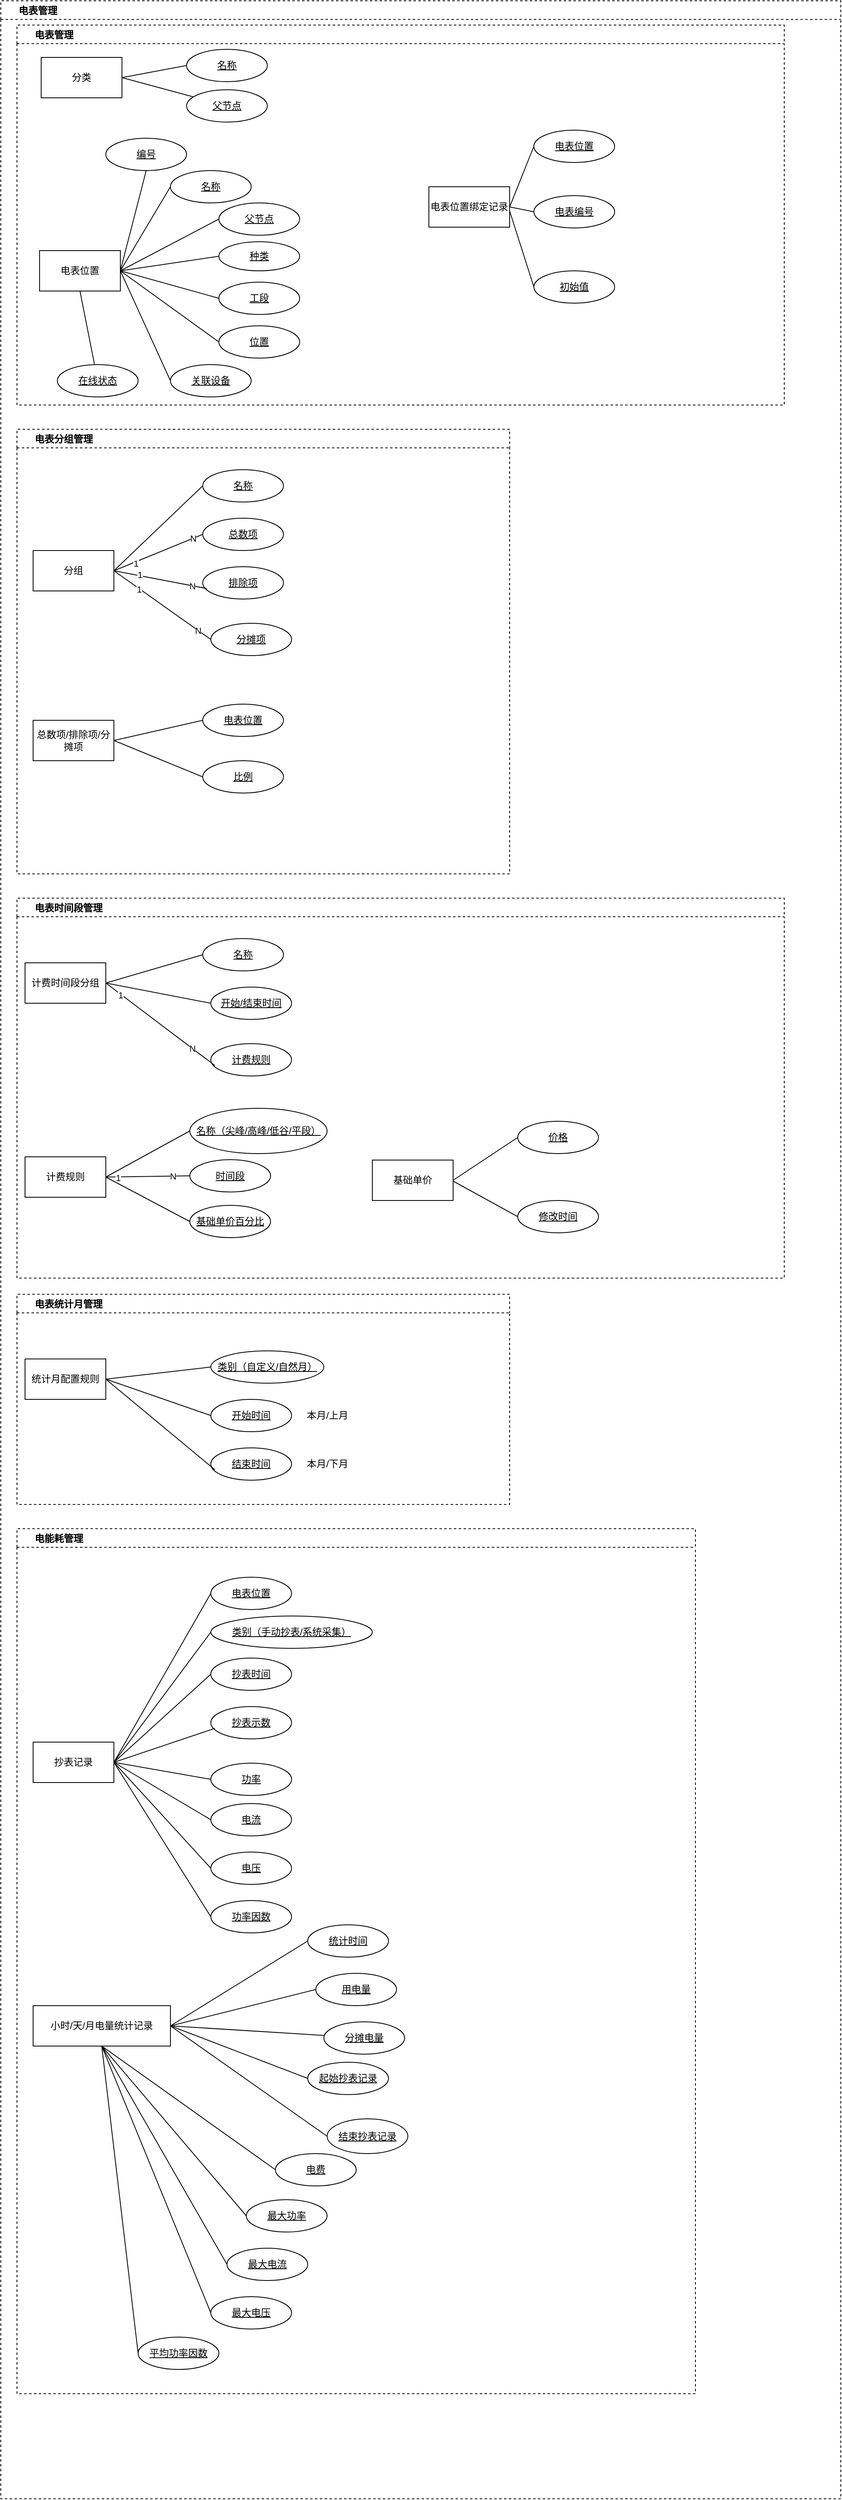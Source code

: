 <mxfile version="16.2.7" type="github">
  <diagram id="tddHN0Mqx7I8K-gPf1cZ" name="第 1 页">
    <mxGraphModel dx="1662" dy="839" grid="1" gridSize="10" guides="1" tooltips="1" connect="1" arrows="1" fold="1" page="1" pageScale="1" pageWidth="827" pageHeight="1169" math="0" shadow="0">
      <root>
        <mxCell id="YnTIpzKEciXYaroOoSWn-0" />
        <mxCell id="YnTIpzKEciXYaroOoSWn-1" parent="YnTIpzKEciXYaroOoSWn-0" />
        <mxCell id="kF20QqcLhvxLqhXVe1Pa-0" value="电表管理" style="swimlane;dashed=1;fillColor=default;align=left;spacingLeft=20;rounded=0;swimlaneLine=1;container=1;sketch=0;movable=1;" parent="YnTIpzKEciXYaroOoSWn-1" vertex="1">
          <mxGeometry x="10" y="300" width="1040" height="3090" as="geometry">
            <mxRectangle y="240" width="150" height="23" as="alternateBounds" />
          </mxGeometry>
        </mxCell>
        <mxCell id="kF20QqcLhvxLqhXVe1Pa-3" value="电表管理" style="swimlane;rounded=0;dashed=1;sketch=0;fillColor=none;spacingLeft=20;align=left;" parent="kF20QqcLhvxLqhXVe1Pa-0" vertex="1">
          <mxGeometry x="20" y="30" width="950" height="470" as="geometry" />
        </mxCell>
        <mxCell id="kF20QqcLhvxLqhXVe1Pa-15" style="rounded=0;orthogonalLoop=1;jettySize=auto;html=1;exitX=1;exitY=0.5;exitDx=0;exitDy=0;entryX=0.5;entryY=1;entryDx=0;entryDy=0;strokeColor=default;endArrow=none;endFill=0;" parent="kF20QqcLhvxLqhXVe1Pa-3" source="kF20QqcLhvxLqhXVe1Pa-7" target="kF20QqcLhvxLqhXVe1Pa-10" edge="1">
          <mxGeometry relative="1" as="geometry" />
        </mxCell>
        <mxCell id="kF20QqcLhvxLqhXVe1Pa-7" value="电表位置" style="whiteSpace=wrap;html=1;align=center;rounded=0;sketch=0;fillColor=none;" parent="kF20QqcLhvxLqhXVe1Pa-3" vertex="1">
          <mxGeometry x="28" y="279" width="100" height="50" as="geometry" />
        </mxCell>
        <mxCell id="kF20QqcLhvxLqhXVe1Pa-9" value="分类" style="whiteSpace=wrap;html=1;align=center;rounded=0;sketch=0;fillColor=none;" parent="kF20QqcLhvxLqhXVe1Pa-3" vertex="1">
          <mxGeometry x="30" y="40" width="100" height="50" as="geometry" />
        </mxCell>
        <mxCell id="kF20QqcLhvxLqhXVe1Pa-10" value="编号" style="ellipse;whiteSpace=wrap;html=1;align=center;fontStyle=4;rounded=0;sketch=0;fillColor=none;" parent="kF20QqcLhvxLqhXVe1Pa-3" vertex="1">
          <mxGeometry x="110" y="140" width="100" height="40" as="geometry" />
        </mxCell>
        <mxCell id="kF20QqcLhvxLqhXVe1Pa-11" value="种类" style="ellipse;whiteSpace=wrap;html=1;align=center;fontStyle=4;rounded=0;sketch=0;fillColor=none;" parent="kF20QqcLhvxLqhXVe1Pa-3" vertex="1">
          <mxGeometry x="250" y="268" width="100" height="36" as="geometry" />
        </mxCell>
        <mxCell id="kF20QqcLhvxLqhXVe1Pa-13" value="位置" style="ellipse;whiteSpace=wrap;html=1;align=center;fontStyle=4;rounded=0;sketch=0;fillColor=none;" parent="kF20QqcLhvxLqhXVe1Pa-3" vertex="1">
          <mxGeometry x="250" y="372" width="100" height="40" as="geometry" />
        </mxCell>
        <mxCell id="kF20QqcLhvxLqhXVe1Pa-17" style="rounded=0;orthogonalLoop=1;jettySize=auto;html=1;exitX=1;exitY=0.5;exitDx=0;exitDy=0;strokeColor=default;endArrow=none;endFill=0;entryX=0;entryY=0.5;entryDx=0;entryDy=0;" parent="kF20QqcLhvxLqhXVe1Pa-3" source="kF20QqcLhvxLqhXVe1Pa-7" target="kF20QqcLhvxLqhXVe1Pa-11" edge="1">
          <mxGeometry relative="1" as="geometry">
            <mxPoint x="140" y="294" as="sourcePoint" />
            <mxPoint x="190" y="262" as="targetPoint" />
          </mxGeometry>
        </mxCell>
        <mxCell id="kF20QqcLhvxLqhXVe1Pa-19" style="rounded=0;orthogonalLoop=1;jettySize=auto;html=1;exitX=1;exitY=0.5;exitDx=0;exitDy=0;strokeColor=default;endArrow=none;endFill=0;entryX=0;entryY=0.5;entryDx=0;entryDy=0;" parent="kF20QqcLhvxLqhXVe1Pa-3" source="kF20QqcLhvxLqhXVe1Pa-7" target="kF20QqcLhvxLqhXVe1Pa-13" edge="1">
          <mxGeometry relative="1" as="geometry">
            <mxPoint x="140" y="303" as="sourcePoint" />
            <mxPoint x="196" y="342" as="targetPoint" />
          </mxGeometry>
        </mxCell>
        <mxCell id="kF20QqcLhvxLqhXVe1Pa-21" value="名称" style="ellipse;whiteSpace=wrap;html=1;align=center;fontStyle=4;rounded=0;sketch=0;fillColor=none;" parent="kF20QqcLhvxLqhXVe1Pa-3" vertex="1">
          <mxGeometry x="190" y="180" width="100" height="40" as="geometry" />
        </mxCell>
        <mxCell id="kF20QqcLhvxLqhXVe1Pa-22" style="rounded=0;orthogonalLoop=1;jettySize=auto;html=1;exitX=1;exitY=0.5;exitDx=0;exitDy=0;entryX=0;entryY=0.5;entryDx=0;entryDy=0;strokeColor=default;endArrow=none;endFill=0;" parent="kF20QqcLhvxLqhXVe1Pa-3" source="kF20QqcLhvxLqhXVe1Pa-7" target="kF20QqcLhvxLqhXVe1Pa-21" edge="1">
          <mxGeometry relative="1" as="geometry">
            <mxPoint x="140" y="303" as="sourcePoint" />
            <mxPoint x="202" y="152" as="targetPoint" />
          </mxGeometry>
        </mxCell>
        <mxCell id="kF20QqcLhvxLqhXVe1Pa-34" value="名称" style="ellipse;whiteSpace=wrap;html=1;align=center;fontStyle=4;rounded=0;sketch=0;fillColor=none;" parent="kF20QqcLhvxLqhXVe1Pa-3" vertex="1">
          <mxGeometry x="210" y="30" width="100" height="40" as="geometry" />
        </mxCell>
        <mxCell id="kF20QqcLhvxLqhXVe1Pa-36" style="rounded=0;orthogonalLoop=1;jettySize=auto;html=1;exitX=1;exitY=0.5;exitDx=0;exitDy=0;entryX=0;entryY=0.5;entryDx=0;entryDy=0;strokeColor=default;endArrow=none;endFill=0;" parent="kF20QqcLhvxLqhXVe1Pa-3" source="kF20QqcLhvxLqhXVe1Pa-9" target="kF20QqcLhvxLqhXVe1Pa-34" edge="1">
          <mxGeometry relative="1" as="geometry">
            <mxPoint x="130" y="161" as="sourcePoint" />
            <mxPoint x="192" y="10" as="targetPoint" />
          </mxGeometry>
        </mxCell>
        <mxCell id="kF20QqcLhvxLqhXVe1Pa-14" value="关联设备" style="ellipse;whiteSpace=wrap;html=1;align=center;fontStyle=4;rounded=0;sketch=0;fillColor=none;" parent="kF20QqcLhvxLqhXVe1Pa-3" vertex="1">
          <mxGeometry x="190" y="420" width="100" height="40" as="geometry" />
        </mxCell>
        <mxCell id="kF20QqcLhvxLqhXVe1Pa-20" style="rounded=0;orthogonalLoop=1;jettySize=auto;html=1;exitX=1;exitY=0.5;exitDx=0;exitDy=0;strokeColor=default;endArrow=none;endFill=0;entryX=0;entryY=0.5;entryDx=0;entryDy=0;" parent="kF20QqcLhvxLqhXVe1Pa-3" source="kF20QqcLhvxLqhXVe1Pa-7" target="kF20QqcLhvxLqhXVe1Pa-14" edge="1">
          <mxGeometry relative="1" as="geometry">
            <mxPoint x="130" y="303" as="sourcePoint" />
            <mxPoint x="196" y="360" as="targetPoint" />
          </mxGeometry>
        </mxCell>
        <mxCell id="kF20QqcLhvxLqhXVe1Pa-12" value="工段" style="ellipse;whiteSpace=wrap;html=1;align=center;fontStyle=4;rounded=0;sketch=0;fillColor=none;" parent="kF20QqcLhvxLqhXVe1Pa-3" vertex="1">
          <mxGeometry x="250" y="318" width="100" height="40" as="geometry" />
        </mxCell>
        <mxCell id="kF20QqcLhvxLqhXVe1Pa-18" style="rounded=0;orthogonalLoop=1;jettySize=auto;html=1;exitX=1;exitY=0.5;exitDx=0;exitDy=0;strokeColor=default;endArrow=none;endFill=0;entryX=0;entryY=0.5;entryDx=0;entryDy=0;" parent="kF20QqcLhvxLqhXVe1Pa-3" source="kF20QqcLhvxLqhXVe1Pa-7" target="kF20QqcLhvxLqhXVe1Pa-12" edge="1">
          <mxGeometry relative="1" as="geometry">
            <mxPoint x="150" y="302" as="sourcePoint" />
            <mxPoint x="217" y="301" as="targetPoint" />
          </mxGeometry>
        </mxCell>
        <mxCell id="kF20QqcLhvxLqhXVe1Pa-37" value="父节点" style="ellipse;whiteSpace=wrap;html=1;align=center;fontStyle=4;rounded=0;sketch=0;fillColor=none;" parent="kF20QqcLhvxLqhXVe1Pa-3" vertex="1">
          <mxGeometry x="250" y="220" width="100" height="40" as="geometry" />
        </mxCell>
        <mxCell id="kF20QqcLhvxLqhXVe1Pa-39" value="父节点" style="ellipse;whiteSpace=wrap;html=1;align=center;fontStyle=4;rounded=0;sketch=0;fillColor=none;" parent="kF20QqcLhvxLqhXVe1Pa-3" vertex="1">
          <mxGeometry x="210" y="80" width="100" height="40" as="geometry" />
        </mxCell>
        <mxCell id="kF20QqcLhvxLqhXVe1Pa-40" style="rounded=0;orthogonalLoop=1;jettySize=auto;html=1;exitX=1;exitY=0.5;exitDx=0;exitDy=0;strokeColor=default;endArrow=none;endFill=0;" parent="kF20QqcLhvxLqhXVe1Pa-3" source="kF20QqcLhvxLqhXVe1Pa-9" target="kF20QqcLhvxLqhXVe1Pa-39" edge="1">
          <mxGeometry relative="1" as="geometry">
            <mxPoint x="140" y="75" as="sourcePoint" />
            <mxPoint x="220" y="60" as="targetPoint" />
          </mxGeometry>
        </mxCell>
        <mxCell id="kF20QqcLhvxLqhXVe1Pa-67" style="rounded=0;orthogonalLoop=1;jettySize=auto;html=1;entryX=0;entryY=0.5;entryDx=0;entryDy=0;strokeColor=default;endArrow=none;endFill=0;exitX=1;exitY=0.5;exitDx=0;exitDy=0;" parent="kF20QqcLhvxLqhXVe1Pa-3" source="kF20QqcLhvxLqhXVe1Pa-7" target="kF20QqcLhvxLqhXVe1Pa-37" edge="1">
          <mxGeometry relative="1" as="geometry">
            <mxPoint x="170" y="270" as="sourcePoint" />
            <mxPoint x="200" y="210" as="targetPoint" />
          </mxGeometry>
        </mxCell>
        <mxCell id="kF20QqcLhvxLqhXVe1Pa-140" value="在线状态" style="ellipse;whiteSpace=wrap;html=1;align=center;fontStyle=4;rounded=0;sketch=0;fillColor=none;" parent="kF20QqcLhvxLqhXVe1Pa-3" vertex="1">
          <mxGeometry x="50" y="420" width="100" height="40" as="geometry" />
        </mxCell>
        <mxCell id="kF20QqcLhvxLqhXVe1Pa-141" style="rounded=0;orthogonalLoop=1;jettySize=auto;html=1;exitX=0.5;exitY=1;exitDx=0;exitDy=0;strokeColor=default;endArrow=none;endFill=0;" parent="kF20QqcLhvxLqhXVe1Pa-3" source="kF20QqcLhvxLqhXVe1Pa-7" target="kF20QqcLhvxLqhXVe1Pa-140" edge="1">
          <mxGeometry relative="1" as="geometry">
            <mxPoint x="138" y="314" as="sourcePoint" />
            <mxPoint x="200" y="450" as="targetPoint" />
          </mxGeometry>
        </mxCell>
        <mxCell id="3YCKmLj3-sgEK2TtLKu--0" value="电表位置绑定记录" style="whiteSpace=wrap;html=1;align=center;rounded=0;sketch=0;fillColor=none;" parent="kF20QqcLhvxLqhXVe1Pa-3" vertex="1">
          <mxGeometry x="510" y="200" width="100" height="50" as="geometry" />
        </mxCell>
        <mxCell id="3YCKmLj3-sgEK2TtLKu--2" value="电表位置" style="ellipse;whiteSpace=wrap;html=1;align=center;fontStyle=4;rounded=0;sketch=0;fillColor=none;" parent="kF20QqcLhvxLqhXVe1Pa-3" vertex="1">
          <mxGeometry x="640" y="130" width="100" height="40" as="geometry" />
        </mxCell>
        <mxCell id="3YCKmLj3-sgEK2TtLKu--3" value="电表编号" style="ellipse;whiteSpace=wrap;html=1;align=center;fontStyle=4;rounded=0;sketch=0;fillColor=none;" parent="kF20QqcLhvxLqhXVe1Pa-3" vertex="1">
          <mxGeometry x="640" y="211" width="100" height="40" as="geometry" />
        </mxCell>
        <mxCell id="3YCKmLj3-sgEK2TtLKu--4" value="初始值" style="ellipse;whiteSpace=wrap;html=1;align=center;fontStyle=4;rounded=0;sketch=0;fillColor=none;" parent="kF20QqcLhvxLqhXVe1Pa-3" vertex="1">
          <mxGeometry x="640" y="304" width="100" height="40" as="geometry" />
        </mxCell>
        <mxCell id="XGiB7leQ7biI0oe9cRIN-0" style="rounded=0;orthogonalLoop=1;jettySize=auto;html=1;exitX=1;exitY=0.5;exitDx=0;exitDy=0;entryX=0;entryY=0.5;entryDx=0;entryDy=0;strokeColor=default;endArrow=none;endFill=0;" parent="kF20QqcLhvxLqhXVe1Pa-3" source="3YCKmLj3-sgEK2TtLKu--0" target="3YCKmLj3-sgEK2TtLKu--2" edge="1">
          <mxGeometry relative="1" as="geometry">
            <mxPoint x="600" y="215" as="sourcePoint" />
            <mxPoint x="680" y="200" as="targetPoint" />
          </mxGeometry>
        </mxCell>
        <mxCell id="XGiB7leQ7biI0oe9cRIN-2" style="rounded=0;orthogonalLoop=1;jettySize=auto;html=1;exitX=0;exitY=0.5;exitDx=0;exitDy=0;strokeColor=default;endArrow=none;endFill=0;" parent="kF20QqcLhvxLqhXVe1Pa-3" source="3YCKmLj3-sgEK2TtLKu--4" edge="1">
          <mxGeometry relative="1" as="geometry">
            <mxPoint x="580" y="393" as="sourcePoint" />
            <mxPoint x="610" y="230" as="targetPoint" />
          </mxGeometry>
        </mxCell>
        <mxCell id="XGiB7leQ7biI0oe9cRIN-1" style="rounded=0;orthogonalLoop=1;jettySize=auto;html=1;exitX=1;exitY=0.5;exitDx=0;exitDy=0;entryX=0;entryY=0.5;entryDx=0;entryDy=0;strokeColor=default;endArrow=none;endFill=0;" parent="kF20QqcLhvxLqhXVe1Pa-3" source="3YCKmLj3-sgEK2TtLKu--0" target="3YCKmLj3-sgEK2TtLKu--3" edge="1">
          <mxGeometry relative="1" as="geometry">
            <mxPoint x="620" y="235" as="sourcePoint" />
            <mxPoint x="650" y="160" as="targetPoint" />
          </mxGeometry>
        </mxCell>
        <mxCell id="kF20QqcLhvxLqhXVe1Pa-41" value="电表分组管理" style="swimlane;rounded=0;dashed=1;sketch=0;fillColor=none;spacingLeft=20;align=left;" parent="kF20QqcLhvxLqhXVe1Pa-0" vertex="1">
          <mxGeometry x="20" y="530" width="610" height="550" as="geometry" />
        </mxCell>
        <mxCell id="kF20QqcLhvxLqhXVe1Pa-44" value="分组" style="whiteSpace=wrap;html=1;align=center;rounded=0;sketch=0;fillColor=none;" parent="kF20QqcLhvxLqhXVe1Pa-41" vertex="1">
          <mxGeometry x="20" y="150" width="100" height="50" as="geometry" />
        </mxCell>
        <mxCell id="kF20QqcLhvxLqhXVe1Pa-52" value="名称" style="ellipse;whiteSpace=wrap;html=1;align=center;fontStyle=4;rounded=0;sketch=0;fillColor=none;" parent="kF20QqcLhvxLqhXVe1Pa-41" vertex="1">
          <mxGeometry x="230" y="50" width="100" height="40" as="geometry" />
        </mxCell>
        <mxCell id="kF20QqcLhvxLqhXVe1Pa-53" style="rounded=0;orthogonalLoop=1;jettySize=auto;html=1;exitX=1;exitY=0.5;exitDx=0;exitDy=0;entryX=0;entryY=0.5;entryDx=0;entryDy=0;strokeColor=default;endArrow=none;endFill=0;" parent="kF20QqcLhvxLqhXVe1Pa-41" source="kF20QqcLhvxLqhXVe1Pa-44" target="kF20QqcLhvxLqhXVe1Pa-52" edge="1">
          <mxGeometry relative="1" as="geometry">
            <mxPoint x="130" y="161" as="sourcePoint" />
            <mxPoint x="192" y="10" as="targetPoint" />
          </mxGeometry>
        </mxCell>
        <mxCell id="kF20QqcLhvxLqhXVe1Pa-60" value="总数项" style="ellipse;whiteSpace=wrap;html=1;align=center;fontStyle=4;rounded=0;sketch=0;fillColor=none;" parent="kF20QqcLhvxLqhXVe1Pa-41" vertex="1">
          <mxGeometry x="230" y="110" width="100" height="40" as="geometry" />
        </mxCell>
        <mxCell id="kF20QqcLhvxLqhXVe1Pa-61" style="rounded=0;orthogonalLoop=1;jettySize=auto;html=1;exitX=1;exitY=0.5;exitDx=0;exitDy=0;strokeColor=default;endArrow=none;endFill=0;entryX=0;entryY=0.5;entryDx=0;entryDy=0;" parent="kF20QqcLhvxLqhXVe1Pa-41" source="kF20QqcLhvxLqhXVe1Pa-44" target="kF20QqcLhvxLqhXVe1Pa-60" edge="1">
          <mxGeometry relative="1" as="geometry">
            <mxPoint x="140" y="75" as="sourcePoint" />
            <mxPoint x="220" y="60" as="targetPoint" />
          </mxGeometry>
        </mxCell>
        <mxCell id="kF20QqcLhvxLqhXVe1Pa-94" value="N" style="edgeLabel;html=1;align=center;verticalAlign=middle;resizable=0;points=[];" parent="kF20QqcLhvxLqhXVe1Pa-61" vertex="1" connectable="0">
          <mxGeometry x="0.781" relative="1" as="geometry">
            <mxPoint as="offset" />
          </mxGeometry>
        </mxCell>
        <mxCell id="kF20QqcLhvxLqhXVe1Pa-95" value="1" style="edgeLabel;html=1;align=center;verticalAlign=middle;resizable=0;points=[];" parent="kF20QqcLhvxLqhXVe1Pa-61" vertex="1" connectable="0">
          <mxGeometry x="-0.522" y="-2" relative="1" as="geometry">
            <mxPoint as="offset" />
          </mxGeometry>
        </mxCell>
        <mxCell id="kF20QqcLhvxLqhXVe1Pa-62" value="排除项" style="ellipse;whiteSpace=wrap;html=1;align=center;fontStyle=4;rounded=0;sketch=0;fillColor=none;" parent="kF20QqcLhvxLqhXVe1Pa-41" vertex="1">
          <mxGeometry x="230" y="170" width="100" height="40" as="geometry" />
        </mxCell>
        <mxCell id="kF20QqcLhvxLqhXVe1Pa-63" value="分摊项" style="ellipse;whiteSpace=wrap;html=1;align=center;fontStyle=4;rounded=0;sketch=0;fillColor=none;" parent="kF20QqcLhvxLqhXVe1Pa-41" vertex="1">
          <mxGeometry x="240" y="240" width="100" height="40" as="geometry" />
        </mxCell>
        <mxCell id="kF20QqcLhvxLqhXVe1Pa-65" style="rounded=0;orthogonalLoop=1;jettySize=auto;html=1;exitX=1;exitY=0.5;exitDx=0;exitDy=0;entryX=0.05;entryY=0.675;entryDx=0;entryDy=0;strokeColor=default;endArrow=none;endFill=0;entryPerimeter=0;" parent="kF20QqcLhvxLqhXVe1Pa-41" source="kF20QqcLhvxLqhXVe1Pa-44" target="kF20QqcLhvxLqhXVe1Pa-62" edge="1">
          <mxGeometry relative="1" as="geometry">
            <mxPoint x="130" y="185" as="sourcePoint" />
            <mxPoint x="240" y="80" as="targetPoint" />
          </mxGeometry>
        </mxCell>
        <mxCell id="kF20QqcLhvxLqhXVe1Pa-96" value="1" style="edgeLabel;html=1;align=center;verticalAlign=middle;resizable=0;points=[];" parent="kF20QqcLhvxLqhXVe1Pa-65" vertex="1" connectable="0">
          <mxGeometry x="-0.447" y="1" relative="1" as="geometry">
            <mxPoint as="offset" />
          </mxGeometry>
        </mxCell>
        <mxCell id="kF20QqcLhvxLqhXVe1Pa-97" value="N" style="edgeLabel;html=1;align=center;verticalAlign=middle;resizable=0;points=[];" parent="kF20QqcLhvxLqhXVe1Pa-65" vertex="1" connectable="0">
          <mxGeometry x="0.688" relative="1" as="geometry">
            <mxPoint as="offset" />
          </mxGeometry>
        </mxCell>
        <mxCell id="kF20QqcLhvxLqhXVe1Pa-66" style="rounded=0;orthogonalLoop=1;jettySize=auto;html=1;exitX=1;exitY=0.5;exitDx=0;exitDy=0;entryX=0;entryY=0.5;entryDx=0;entryDy=0;strokeColor=default;endArrow=none;endFill=0;" parent="kF20QqcLhvxLqhXVe1Pa-41" source="kF20QqcLhvxLqhXVe1Pa-44" target="kF20QqcLhvxLqhXVe1Pa-63" edge="1">
          <mxGeometry relative="1" as="geometry">
            <mxPoint x="130" y="185" as="sourcePoint" />
            <mxPoint x="255" y="227" as="targetPoint" />
          </mxGeometry>
        </mxCell>
        <mxCell id="kF20QqcLhvxLqhXVe1Pa-98" value="1" style="edgeLabel;html=1;align=center;verticalAlign=middle;resizable=0;points=[];" parent="kF20QqcLhvxLqhXVe1Pa-66" vertex="1" connectable="0">
          <mxGeometry x="-0.486" y="-1" relative="1" as="geometry">
            <mxPoint as="offset" />
          </mxGeometry>
        </mxCell>
        <mxCell id="kF20QqcLhvxLqhXVe1Pa-99" value="N" style="edgeLabel;html=1;align=center;verticalAlign=middle;resizable=0;points=[];" parent="kF20QqcLhvxLqhXVe1Pa-66" vertex="1" connectable="0">
          <mxGeometry x="0.736" relative="1" as="geometry">
            <mxPoint as="offset" />
          </mxGeometry>
        </mxCell>
        <mxCell id="kF20QqcLhvxLqhXVe1Pa-68" value="总数项/排除项/分摊项" style="whiteSpace=wrap;html=1;align=center;rounded=0;sketch=0;fillColor=none;" parent="kF20QqcLhvxLqhXVe1Pa-41" vertex="1">
          <mxGeometry x="20" y="360" width="100" height="50" as="geometry" />
        </mxCell>
        <mxCell id="kF20QqcLhvxLqhXVe1Pa-70" value="电表位置" style="ellipse;whiteSpace=wrap;html=1;align=center;fontStyle=4;rounded=0;sketch=0;fillColor=none;" parent="kF20QqcLhvxLqhXVe1Pa-41" vertex="1">
          <mxGeometry x="230" y="340" width="100" height="40" as="geometry" />
        </mxCell>
        <mxCell id="kF20QqcLhvxLqhXVe1Pa-71" style="rounded=0;orthogonalLoop=1;jettySize=auto;html=1;exitX=1;exitY=0.5;exitDx=0;exitDy=0;entryX=0;entryY=0.5;entryDx=0;entryDy=0;strokeColor=default;endArrow=none;endFill=0;" parent="kF20QqcLhvxLqhXVe1Pa-41" source="kF20QqcLhvxLqhXVe1Pa-68" target="kF20QqcLhvxLqhXVe1Pa-70" edge="1">
          <mxGeometry relative="1" as="geometry">
            <mxPoint x="130" y="185" as="sourcePoint" />
            <mxPoint x="250" y="270" as="targetPoint" />
          </mxGeometry>
        </mxCell>
        <mxCell id="kF20QqcLhvxLqhXVe1Pa-72" value="比例" style="ellipse;whiteSpace=wrap;html=1;align=center;fontStyle=4;rounded=0;sketch=0;fillColor=none;" parent="kF20QqcLhvxLqhXVe1Pa-41" vertex="1">
          <mxGeometry x="230" y="410" width="100" height="40" as="geometry" />
        </mxCell>
        <mxCell id="kF20QqcLhvxLqhXVe1Pa-73" style="rounded=0;orthogonalLoop=1;jettySize=auto;html=1;exitX=1;exitY=0.5;exitDx=0;exitDy=0;entryX=0;entryY=0.5;entryDx=0;entryDy=0;strokeColor=default;endArrow=none;endFill=0;" parent="kF20QqcLhvxLqhXVe1Pa-41" source="kF20QqcLhvxLqhXVe1Pa-68" target="kF20QqcLhvxLqhXVe1Pa-72" edge="1">
          <mxGeometry relative="1" as="geometry">
            <mxPoint x="130" y="415" as="sourcePoint" />
            <mxPoint x="240" y="370" as="targetPoint" />
          </mxGeometry>
        </mxCell>
        <mxCell id="kF20QqcLhvxLqhXVe1Pa-74" value="电表时间段管理" style="swimlane;rounded=0;dashed=1;sketch=0;fillColor=none;spacingLeft=20;align=left;" parent="kF20QqcLhvxLqhXVe1Pa-0" vertex="1">
          <mxGeometry x="20" y="1110" width="950" height="470" as="geometry" />
        </mxCell>
        <mxCell id="kF20QqcLhvxLqhXVe1Pa-75" value="计费时间段分组" style="whiteSpace=wrap;html=1;align=center;rounded=0;sketch=0;fillColor=none;" parent="kF20QqcLhvxLqhXVe1Pa-74" vertex="1">
          <mxGeometry x="10" y="80" width="100" height="50" as="geometry" />
        </mxCell>
        <mxCell id="kF20QqcLhvxLqhXVe1Pa-76" value="名称" style="ellipse;whiteSpace=wrap;html=1;align=center;fontStyle=4;rounded=0;sketch=0;fillColor=none;" parent="kF20QqcLhvxLqhXVe1Pa-74" vertex="1">
          <mxGeometry x="230" y="50" width="100" height="40" as="geometry" />
        </mxCell>
        <mxCell id="kF20QqcLhvxLqhXVe1Pa-77" style="rounded=0;orthogonalLoop=1;jettySize=auto;html=1;exitX=1;exitY=0.5;exitDx=0;exitDy=0;entryX=0;entryY=0.5;entryDx=0;entryDy=0;strokeColor=default;endArrow=none;endFill=0;" parent="kF20QqcLhvxLqhXVe1Pa-74" source="kF20QqcLhvxLqhXVe1Pa-75" target="kF20QqcLhvxLqhXVe1Pa-76" edge="1">
          <mxGeometry relative="1" as="geometry">
            <mxPoint x="130" y="161" as="sourcePoint" />
            <mxPoint x="192" y="10" as="targetPoint" />
          </mxGeometry>
        </mxCell>
        <mxCell id="kF20QqcLhvxLqhXVe1Pa-78" value="开始/结束时间" style="ellipse;whiteSpace=wrap;html=1;align=center;fontStyle=4;rounded=0;sketch=0;fillColor=none;" parent="kF20QqcLhvxLqhXVe1Pa-74" vertex="1">
          <mxGeometry x="240" y="110" width="100" height="40" as="geometry" />
        </mxCell>
        <mxCell id="kF20QqcLhvxLqhXVe1Pa-79" style="rounded=0;orthogonalLoop=1;jettySize=auto;html=1;exitX=1;exitY=0.5;exitDx=0;exitDy=0;strokeColor=default;endArrow=none;endFill=0;entryX=0;entryY=0.5;entryDx=0;entryDy=0;" parent="kF20QqcLhvxLqhXVe1Pa-74" source="kF20QqcLhvxLqhXVe1Pa-75" target="kF20QqcLhvxLqhXVe1Pa-78" edge="1">
          <mxGeometry relative="1" as="geometry">
            <mxPoint x="140" y="75" as="sourcePoint" />
            <mxPoint x="220" y="60" as="targetPoint" />
          </mxGeometry>
        </mxCell>
        <mxCell id="kF20QqcLhvxLqhXVe1Pa-80" value="计费规则" style="ellipse;whiteSpace=wrap;html=1;align=center;fontStyle=4;rounded=0;sketch=0;fillColor=none;" parent="kF20QqcLhvxLqhXVe1Pa-74" vertex="1">
          <mxGeometry x="240" y="180" width="100" height="40" as="geometry" />
        </mxCell>
        <mxCell id="kF20QqcLhvxLqhXVe1Pa-82" style="rounded=0;orthogonalLoop=1;jettySize=auto;html=1;exitX=1;exitY=0.5;exitDx=0;exitDy=0;entryX=0.05;entryY=0.675;entryDx=0;entryDy=0;strokeColor=default;endArrow=none;endFill=0;entryPerimeter=0;" parent="kF20QqcLhvxLqhXVe1Pa-74" source="kF20QqcLhvxLqhXVe1Pa-75" target="kF20QqcLhvxLqhXVe1Pa-80" edge="1">
          <mxGeometry relative="1" as="geometry">
            <mxPoint x="130" y="185" as="sourcePoint" />
            <mxPoint x="240" y="80" as="targetPoint" />
          </mxGeometry>
        </mxCell>
        <mxCell id="kF20QqcLhvxLqhXVe1Pa-100" value="1" style="edgeLabel;html=1;align=center;verticalAlign=middle;resizable=0;points=[];" parent="kF20QqcLhvxLqhXVe1Pa-82" vertex="1" connectable="0">
          <mxGeometry x="-0.723" y="-1" relative="1" as="geometry">
            <mxPoint as="offset" />
          </mxGeometry>
        </mxCell>
        <mxCell id="kF20QqcLhvxLqhXVe1Pa-101" value="N" style="edgeLabel;html=1;align=center;verticalAlign=middle;resizable=0;points=[];" parent="kF20QqcLhvxLqhXVe1Pa-82" vertex="1" connectable="0">
          <mxGeometry x="0.586" relative="1" as="geometry">
            <mxPoint as="offset" />
          </mxGeometry>
        </mxCell>
        <mxCell id="kF20QqcLhvxLqhXVe1Pa-90" value="计费规则" style="whiteSpace=wrap;html=1;align=center;rounded=0;sketch=0;fillColor=none;" parent="kF20QqcLhvxLqhXVe1Pa-74" vertex="1">
          <mxGeometry x="10" y="320" width="100" height="50" as="geometry" />
        </mxCell>
        <mxCell id="kF20QqcLhvxLqhXVe1Pa-91" value="名称（尖峰/高峰/低谷/平段）" style="ellipse;whiteSpace=wrap;html=1;align=center;fontStyle=4;rounded=0;sketch=0;fillColor=none;" parent="kF20QqcLhvxLqhXVe1Pa-74" vertex="1">
          <mxGeometry x="214" y="260" width="170" height="56" as="geometry" />
        </mxCell>
        <mxCell id="kF20QqcLhvxLqhXVe1Pa-92" value="时间段" style="ellipse;whiteSpace=wrap;html=1;align=center;fontStyle=4;rounded=0;sketch=0;fillColor=none;" parent="kF20QqcLhvxLqhXVe1Pa-74" vertex="1">
          <mxGeometry x="214" y="323.5" width="100" height="40" as="geometry" />
        </mxCell>
        <mxCell id="kF20QqcLhvxLqhXVe1Pa-102" style="rounded=0;orthogonalLoop=1;jettySize=auto;html=1;exitX=1;exitY=0.5;exitDx=0;exitDy=0;entryX=0;entryY=0.5;entryDx=0;entryDy=0;strokeColor=default;endArrow=none;endFill=0;" parent="kF20QqcLhvxLqhXVe1Pa-74" source="kF20QqcLhvxLqhXVe1Pa-90" target="kF20QqcLhvxLqhXVe1Pa-92" edge="1">
          <mxGeometry relative="1" as="geometry">
            <mxPoint x="120" y="115" as="sourcePoint" />
            <mxPoint x="255" y="217" as="targetPoint" />
          </mxGeometry>
        </mxCell>
        <mxCell id="kF20QqcLhvxLqhXVe1Pa-103" value="1" style="edgeLabel;html=1;align=center;verticalAlign=middle;resizable=0;points=[];" parent="kF20QqcLhvxLqhXVe1Pa-102" vertex="1" connectable="0">
          <mxGeometry x="-0.723" y="-1" relative="1" as="geometry">
            <mxPoint as="offset" />
          </mxGeometry>
        </mxCell>
        <mxCell id="kF20QqcLhvxLqhXVe1Pa-104" value="N" style="edgeLabel;html=1;align=center;verticalAlign=middle;resizable=0;points=[];" parent="kF20QqcLhvxLqhXVe1Pa-102" vertex="1" connectable="0">
          <mxGeometry x="0.586" relative="1" as="geometry">
            <mxPoint as="offset" />
          </mxGeometry>
        </mxCell>
        <mxCell id="kF20QqcLhvxLqhXVe1Pa-105" style="rounded=0;orthogonalLoop=1;jettySize=auto;html=1;exitX=1;exitY=0.5;exitDx=0;exitDy=0;strokeColor=default;endArrow=none;endFill=0;entryX=0;entryY=0.5;entryDx=0;entryDy=0;" parent="kF20QqcLhvxLqhXVe1Pa-74" source="kF20QqcLhvxLqhXVe1Pa-90" target="kF20QqcLhvxLqhXVe1Pa-91" edge="1">
          <mxGeometry relative="1" as="geometry">
            <mxPoint x="140" y="320" as="sourcePoint" />
            <mxPoint x="270" y="345" as="targetPoint" />
          </mxGeometry>
        </mxCell>
        <mxCell id="XGiB7leQ7biI0oe9cRIN-6" value="基础单价百分比" style="ellipse;whiteSpace=wrap;html=1;align=center;fontStyle=4;rounded=0;sketch=0;fillColor=none;" parent="kF20QqcLhvxLqhXVe1Pa-74" vertex="1">
          <mxGeometry x="214" y="380" width="100" height="40" as="geometry" />
        </mxCell>
        <mxCell id="XGiB7leQ7biI0oe9cRIN-7" style="rounded=0;orthogonalLoop=1;jettySize=auto;html=1;exitX=1;exitY=0.5;exitDx=0;exitDy=0;strokeColor=default;endArrow=none;endFill=0;entryX=0;entryY=0.5;entryDx=0;entryDy=0;" parent="kF20QqcLhvxLqhXVe1Pa-74" source="kF20QqcLhvxLqhXVe1Pa-90" target="XGiB7leQ7biI0oe9cRIN-6" edge="1">
          <mxGeometry relative="1" as="geometry">
            <mxPoint x="120" y="355" as="sourcePoint" />
            <mxPoint x="224" y="298" as="targetPoint" />
          </mxGeometry>
        </mxCell>
        <mxCell id="XGiB7leQ7biI0oe9cRIN-8" value="基础单价" style="whiteSpace=wrap;html=1;align=center;rounded=0;sketch=0;fillColor=none;" parent="kF20QqcLhvxLqhXVe1Pa-74" vertex="1">
          <mxGeometry x="440" y="324" width="100" height="50" as="geometry" />
        </mxCell>
        <mxCell id="XGiB7leQ7biI0oe9cRIN-9" value="价格" style="ellipse;whiteSpace=wrap;html=1;align=center;fontStyle=4;rounded=0;sketch=0;fillColor=none;" parent="kF20QqcLhvxLqhXVe1Pa-74" vertex="1">
          <mxGeometry x="620" y="276" width="100" height="40" as="geometry" />
        </mxCell>
        <mxCell id="XGiB7leQ7biI0oe9cRIN-10" value="修改时间" style="ellipse;whiteSpace=wrap;html=1;align=center;fontStyle=4;rounded=0;sketch=0;fillColor=none;" parent="kF20QqcLhvxLqhXVe1Pa-74" vertex="1">
          <mxGeometry x="620" y="374" width="100" height="40" as="geometry" />
        </mxCell>
        <mxCell id="XGiB7leQ7biI0oe9cRIN-12" style="rounded=0;orthogonalLoop=1;jettySize=auto;html=1;exitX=1;exitY=0.5;exitDx=0;exitDy=0;strokeColor=default;endArrow=none;endFill=0;entryX=0;entryY=0.5;entryDx=0;entryDy=0;" parent="kF20QqcLhvxLqhXVe1Pa-74" source="XGiB7leQ7biI0oe9cRIN-8" target="XGiB7leQ7biI0oe9cRIN-9" edge="1">
          <mxGeometry relative="1" as="geometry">
            <mxPoint x="590" y="310" as="sourcePoint" />
            <mxPoint x="710" y="355" as="targetPoint" />
          </mxGeometry>
        </mxCell>
        <mxCell id="kF20QqcLhvxLqhXVe1Pa-106" value="电表统计月管理" style="swimlane;rounded=0;dashed=1;sketch=0;fillColor=none;spacingLeft=20;align=left;" parent="kF20QqcLhvxLqhXVe1Pa-0" vertex="1">
          <mxGeometry x="20" y="1600" width="610" height="260" as="geometry" />
        </mxCell>
        <mxCell id="kF20QqcLhvxLqhXVe1Pa-107" value="统计月配置规则" style="whiteSpace=wrap;html=1;align=center;rounded=0;sketch=0;fillColor=none;" parent="kF20QqcLhvxLqhXVe1Pa-106" vertex="1">
          <mxGeometry x="10" y="80" width="100" height="50" as="geometry" />
        </mxCell>
        <mxCell id="kF20QqcLhvxLqhXVe1Pa-108" value="类别（自定义/自然月）" style="ellipse;whiteSpace=wrap;html=1;align=center;fontStyle=4;rounded=0;sketch=0;fillColor=none;" parent="kF20QqcLhvxLqhXVe1Pa-106" vertex="1">
          <mxGeometry x="240" y="70" width="140" height="40" as="geometry" />
        </mxCell>
        <mxCell id="kF20QqcLhvxLqhXVe1Pa-109" style="rounded=0;orthogonalLoop=1;jettySize=auto;html=1;exitX=1;exitY=0.5;exitDx=0;exitDy=0;entryX=0;entryY=0.5;entryDx=0;entryDy=0;strokeColor=default;endArrow=none;endFill=0;" parent="kF20QqcLhvxLqhXVe1Pa-106" source="kF20QqcLhvxLqhXVe1Pa-107" target="kF20QqcLhvxLqhXVe1Pa-108" edge="1">
          <mxGeometry relative="1" as="geometry">
            <mxPoint x="130" y="161" as="sourcePoint" />
            <mxPoint x="192" y="10" as="targetPoint" />
          </mxGeometry>
        </mxCell>
        <mxCell id="kF20QqcLhvxLqhXVe1Pa-110" value="开始时间" style="ellipse;whiteSpace=wrap;html=1;align=center;fontStyle=4;rounded=0;sketch=0;fillColor=none;" parent="kF20QqcLhvxLqhXVe1Pa-106" vertex="1">
          <mxGeometry x="240" y="130" width="100" height="40" as="geometry" />
        </mxCell>
        <mxCell id="kF20QqcLhvxLqhXVe1Pa-111" style="rounded=0;orthogonalLoop=1;jettySize=auto;html=1;exitX=1;exitY=0.5;exitDx=0;exitDy=0;strokeColor=default;endArrow=none;endFill=0;entryX=0;entryY=0.5;entryDx=0;entryDy=0;" parent="kF20QqcLhvxLqhXVe1Pa-106" source="kF20QqcLhvxLqhXVe1Pa-107" target="kF20QqcLhvxLqhXVe1Pa-110" edge="1">
          <mxGeometry relative="1" as="geometry">
            <mxPoint x="140" y="75" as="sourcePoint" />
            <mxPoint x="220" y="60" as="targetPoint" />
          </mxGeometry>
        </mxCell>
        <mxCell id="kF20QqcLhvxLqhXVe1Pa-112" value="结束时间" style="ellipse;whiteSpace=wrap;html=1;align=center;fontStyle=4;rounded=0;sketch=0;fillColor=none;" parent="kF20QqcLhvxLqhXVe1Pa-106" vertex="1">
          <mxGeometry x="240" y="190" width="100" height="40" as="geometry" />
        </mxCell>
        <mxCell id="kF20QqcLhvxLqhXVe1Pa-113" style="rounded=0;orthogonalLoop=1;jettySize=auto;html=1;exitX=1;exitY=0.5;exitDx=0;exitDy=0;entryX=0.05;entryY=0.675;entryDx=0;entryDy=0;strokeColor=default;endArrow=none;endFill=0;entryPerimeter=0;" parent="kF20QqcLhvxLqhXVe1Pa-106" source="kF20QqcLhvxLqhXVe1Pa-107" target="kF20QqcLhvxLqhXVe1Pa-112" edge="1">
          <mxGeometry relative="1" as="geometry">
            <mxPoint x="130" y="185" as="sourcePoint" />
            <mxPoint x="240" y="80" as="targetPoint" />
          </mxGeometry>
        </mxCell>
        <mxCell id="kF20QqcLhvxLqhXVe1Pa-123" value="本月/上月" style="text;html=1;resizable=0;autosize=1;align=center;verticalAlign=middle;points=[];fillColor=none;strokeColor=none;rounded=0;sketch=0;" parent="kF20QqcLhvxLqhXVe1Pa-106" vertex="1">
          <mxGeometry x="349" y="140" width="70" height="20" as="geometry" />
        </mxCell>
        <mxCell id="kF20QqcLhvxLqhXVe1Pa-124" value="本月/下月" style="text;html=1;resizable=0;autosize=1;align=center;verticalAlign=middle;points=[];fillColor=none;strokeColor=none;rounded=0;sketch=0;" parent="kF20QqcLhvxLqhXVe1Pa-106" vertex="1">
          <mxGeometry x="349" y="200" width="70" height="20" as="geometry" />
        </mxCell>
        <mxCell id="kF20QqcLhvxLqhXVe1Pa-125" value="电能耗管理" style="swimlane;rounded=0;dashed=1;sketch=0;fillColor=none;spacingLeft=20;align=left;" parent="kF20QqcLhvxLqhXVe1Pa-0" vertex="1">
          <mxGeometry x="20" y="1890" width="840" height="1070" as="geometry" />
        </mxCell>
        <mxCell id="kF20QqcLhvxLqhXVe1Pa-126" value="抄表记录" style="whiteSpace=wrap;html=1;align=center;rounded=0;sketch=0;fillColor=none;" parent="kF20QqcLhvxLqhXVe1Pa-125" vertex="1">
          <mxGeometry x="20" y="264" width="100" height="50" as="geometry" />
        </mxCell>
        <mxCell id="kF20QqcLhvxLqhXVe1Pa-127" value="类别（手动抄表/系统采集）" style="ellipse;whiteSpace=wrap;html=1;align=center;fontStyle=4;rounded=0;sketch=0;fillColor=none;" parent="kF20QqcLhvxLqhXVe1Pa-125" vertex="1">
          <mxGeometry x="240" y="108" width="200" height="40" as="geometry" />
        </mxCell>
        <mxCell id="kF20QqcLhvxLqhXVe1Pa-128" style="rounded=0;orthogonalLoop=1;jettySize=auto;html=1;exitX=1;exitY=0.5;exitDx=0;exitDy=0;entryX=0;entryY=0.5;entryDx=0;entryDy=0;strokeColor=default;endArrow=none;endFill=0;" parent="kF20QqcLhvxLqhXVe1Pa-125" source="kF20QqcLhvxLqhXVe1Pa-126" target="kF20QqcLhvxLqhXVe1Pa-127" edge="1">
          <mxGeometry relative="1" as="geometry">
            <mxPoint x="130" y="161" as="sourcePoint" />
            <mxPoint x="192" y="10" as="targetPoint" />
          </mxGeometry>
        </mxCell>
        <mxCell id="kF20QqcLhvxLqhXVe1Pa-129" value="抄表时间" style="ellipse;whiteSpace=wrap;html=1;align=center;fontStyle=4;rounded=0;sketch=0;fillColor=none;" parent="kF20QqcLhvxLqhXVe1Pa-125" vertex="1">
          <mxGeometry x="240" y="160" width="100" height="40" as="geometry" />
        </mxCell>
        <mxCell id="kF20QqcLhvxLqhXVe1Pa-130" style="rounded=0;orthogonalLoop=1;jettySize=auto;html=1;exitX=1;exitY=0.5;exitDx=0;exitDy=0;strokeColor=default;endArrow=none;endFill=0;entryX=0;entryY=0.5;entryDx=0;entryDy=0;" parent="kF20QqcLhvxLqhXVe1Pa-125" source="kF20QqcLhvxLqhXVe1Pa-126" target="kF20QqcLhvxLqhXVe1Pa-129" edge="1">
          <mxGeometry relative="1" as="geometry">
            <mxPoint x="140" y="75" as="sourcePoint" />
            <mxPoint x="220" y="60" as="targetPoint" />
          </mxGeometry>
        </mxCell>
        <mxCell id="kF20QqcLhvxLqhXVe1Pa-131" value="抄表示数" style="ellipse;whiteSpace=wrap;html=1;align=center;fontStyle=4;rounded=0;sketch=0;fillColor=none;" parent="kF20QqcLhvxLqhXVe1Pa-125" vertex="1">
          <mxGeometry x="240" y="220" width="100" height="40" as="geometry" />
        </mxCell>
        <mxCell id="kF20QqcLhvxLqhXVe1Pa-132" style="rounded=0;orthogonalLoop=1;jettySize=auto;html=1;exitX=1;exitY=0.5;exitDx=0;exitDy=0;entryX=0.05;entryY=0.675;entryDx=0;entryDy=0;strokeColor=default;endArrow=none;endFill=0;entryPerimeter=0;" parent="kF20QqcLhvxLqhXVe1Pa-125" source="kF20QqcLhvxLqhXVe1Pa-126" target="kF20QqcLhvxLqhXVe1Pa-131" edge="1">
          <mxGeometry relative="1" as="geometry">
            <mxPoint x="130" y="185" as="sourcePoint" />
            <mxPoint x="240" y="80" as="targetPoint" />
          </mxGeometry>
        </mxCell>
        <mxCell id="kF20QqcLhvxLqhXVe1Pa-135" value="电表位置" style="ellipse;whiteSpace=wrap;html=1;align=center;fontStyle=4;rounded=0;sketch=0;fillColor=none;" parent="kF20QqcLhvxLqhXVe1Pa-125" vertex="1">
          <mxGeometry x="240" y="60" width="100" height="40" as="geometry" />
        </mxCell>
        <mxCell id="kF20QqcLhvxLqhXVe1Pa-136" style="rounded=0;orthogonalLoop=1;jettySize=auto;html=1;exitX=1;exitY=0.5;exitDx=0;exitDy=0;entryX=0;entryY=0.5;entryDx=0;entryDy=0;strokeColor=default;endArrow=none;endFill=0;" parent="kF20QqcLhvxLqhXVe1Pa-125" source="kF20QqcLhvxLqhXVe1Pa-126" target="kF20QqcLhvxLqhXVe1Pa-135" edge="1">
          <mxGeometry relative="1" as="geometry">
            <mxPoint x="120" y="115" as="sourcePoint" />
            <mxPoint x="230" y="140" as="targetPoint" />
          </mxGeometry>
        </mxCell>
        <mxCell id="kF20QqcLhvxLqhXVe1Pa-137" value="功率" style="ellipse;whiteSpace=wrap;html=1;align=center;fontStyle=4;rounded=0;sketch=0;fillColor=none;" parent="kF20QqcLhvxLqhXVe1Pa-125" vertex="1">
          <mxGeometry x="240" y="290" width="100" height="40" as="geometry" />
        </mxCell>
        <mxCell id="kF20QqcLhvxLqhXVe1Pa-138" value="电流" style="ellipse;whiteSpace=wrap;html=1;align=center;fontStyle=4;rounded=0;sketch=0;fillColor=none;" parent="kF20QqcLhvxLqhXVe1Pa-125" vertex="1">
          <mxGeometry x="240" y="340" width="100" height="40" as="geometry" />
        </mxCell>
        <mxCell id="kF20QqcLhvxLqhXVe1Pa-139" value="电压" style="ellipse;whiteSpace=wrap;html=1;align=center;fontStyle=4;rounded=0;sketch=0;fillColor=none;" parent="kF20QqcLhvxLqhXVe1Pa-125" vertex="1">
          <mxGeometry x="240" y="400" width="100" height="40" as="geometry" />
        </mxCell>
        <mxCell id="kF20QqcLhvxLqhXVe1Pa-142" value="功率因数" style="ellipse;whiteSpace=wrap;html=1;align=center;fontStyle=4;rounded=0;sketch=0;fillColor=none;" parent="kF20QqcLhvxLqhXVe1Pa-125" vertex="1">
          <mxGeometry x="240" y="460" width="100" height="40" as="geometry" />
        </mxCell>
        <mxCell id="kF20QqcLhvxLqhXVe1Pa-145" style="rounded=0;orthogonalLoop=1;jettySize=auto;html=1;entryX=0;entryY=0.5;entryDx=0;entryDy=0;strokeColor=default;endArrow=none;endFill=0;exitX=1;exitY=0.5;exitDx=0;exitDy=0;" parent="kF20QqcLhvxLqhXVe1Pa-125" source="kF20QqcLhvxLqhXVe1Pa-126" target="kF20QqcLhvxLqhXVe1Pa-139" edge="1">
          <mxGeometry relative="1" as="geometry">
            <mxPoint x="110" y="290" as="sourcePoint" />
            <mxPoint x="155" y="490" as="targetPoint" />
          </mxGeometry>
        </mxCell>
        <mxCell id="kF20QqcLhvxLqhXVe1Pa-144" style="rounded=0;orthogonalLoop=1;jettySize=auto;html=1;exitX=1;exitY=0.5;exitDx=0;exitDy=0;entryX=0;entryY=0.5;entryDx=0;entryDy=0;strokeColor=default;endArrow=none;endFill=0;" parent="kF20QqcLhvxLqhXVe1Pa-125" source="kF20QqcLhvxLqhXVe1Pa-126" target="kF20QqcLhvxLqhXVe1Pa-138" edge="1">
          <mxGeometry relative="1" as="geometry">
            <mxPoint x="20" y="460" as="sourcePoint" />
            <mxPoint x="165" y="422" as="targetPoint" />
          </mxGeometry>
        </mxCell>
        <mxCell id="kF20QqcLhvxLqhXVe1Pa-143" style="rounded=0;orthogonalLoop=1;jettySize=auto;html=1;exitX=1;exitY=0.5;exitDx=0;exitDy=0;strokeColor=default;endArrow=none;endFill=0;" parent="kF20QqcLhvxLqhXVe1Pa-125" source="kF20QqcLhvxLqhXVe1Pa-126" edge="1">
          <mxGeometry relative="1" as="geometry">
            <mxPoint x="110" y="348" as="sourcePoint" />
            <mxPoint x="240" y="310" as="targetPoint" />
          </mxGeometry>
        </mxCell>
        <mxCell id="kF20QqcLhvxLqhXVe1Pa-146" style="rounded=0;orthogonalLoop=1;jettySize=auto;html=1;entryX=0;entryY=0.5;entryDx=0;entryDy=0;strokeColor=default;endArrow=none;endFill=0;exitX=1;exitY=0.5;exitDx=0;exitDy=0;" parent="kF20QqcLhvxLqhXVe1Pa-125" source="kF20QqcLhvxLqhXVe1Pa-126" target="kF20QqcLhvxLqhXVe1Pa-142" edge="1">
          <mxGeometry relative="1" as="geometry">
            <mxPoint x="110" y="290" as="sourcePoint" />
            <mxPoint x="250" y="430" as="targetPoint" />
          </mxGeometry>
        </mxCell>
        <mxCell id="kF20QqcLhvxLqhXVe1Pa-147" value="小时/天/月电量统计记录" style="whiteSpace=wrap;html=1;align=center;rounded=0;sketch=0;fillColor=none;" parent="kF20QqcLhvxLqhXVe1Pa-125" vertex="1">
          <mxGeometry x="20" y="590" width="170" height="50" as="geometry" />
        </mxCell>
        <mxCell id="kF20QqcLhvxLqhXVe1Pa-148" value="统计时间" style="ellipse;whiteSpace=wrap;html=1;align=center;fontStyle=4;rounded=0;sketch=0;fillColor=none;" parent="kF20QqcLhvxLqhXVe1Pa-125" vertex="1">
          <mxGeometry x="360" y="490" width="100" height="40" as="geometry" />
        </mxCell>
        <mxCell id="kF20QqcLhvxLqhXVe1Pa-149" value="用电量" style="ellipse;whiteSpace=wrap;html=1;align=center;fontStyle=4;rounded=0;sketch=0;fillColor=none;" parent="kF20QqcLhvxLqhXVe1Pa-125" vertex="1">
          <mxGeometry x="370" y="550" width="100" height="40" as="geometry" />
        </mxCell>
        <mxCell id="kF20QqcLhvxLqhXVe1Pa-150" value="起始抄表记录" style="ellipse;whiteSpace=wrap;html=1;align=center;fontStyle=4;rounded=0;sketch=0;fillColor=none;" parent="kF20QqcLhvxLqhXVe1Pa-125" vertex="1">
          <mxGeometry x="360" y="660" width="100" height="40" as="geometry" />
        </mxCell>
        <mxCell id="kF20QqcLhvxLqhXVe1Pa-151" value="结束抄表记录" style="ellipse;whiteSpace=wrap;html=1;align=center;fontStyle=4;rounded=0;sketch=0;fillColor=none;" parent="kF20QqcLhvxLqhXVe1Pa-125" vertex="1">
          <mxGeometry x="384" y="730" width="100" height="43" as="geometry" />
        </mxCell>
        <mxCell id="kF20QqcLhvxLqhXVe1Pa-152" style="rounded=0;orthogonalLoop=1;jettySize=auto;html=1;entryX=0;entryY=0.5;entryDx=0;entryDy=0;strokeColor=default;endArrow=none;endFill=0;exitX=1;exitY=0.5;exitDx=0;exitDy=0;" parent="kF20QqcLhvxLqhXVe1Pa-125" source="kF20QqcLhvxLqhXVe1Pa-147" target="kF20QqcLhvxLqhXVe1Pa-148" edge="1">
          <mxGeometry relative="1" as="geometry">
            <mxPoint x="130" y="580" as="sourcePoint" />
            <mxPoint x="250" y="771" as="targetPoint" />
          </mxGeometry>
        </mxCell>
        <mxCell id="kF20QqcLhvxLqhXVe1Pa-153" style="rounded=0;orthogonalLoop=1;jettySize=auto;html=1;entryX=0;entryY=0.5;entryDx=0;entryDy=0;strokeColor=default;endArrow=none;endFill=0;exitX=1;exitY=0.5;exitDx=0;exitDy=0;" parent="kF20QqcLhvxLqhXVe1Pa-125" source="kF20QqcLhvxLqhXVe1Pa-147" target="kF20QqcLhvxLqhXVe1Pa-149" edge="1">
          <mxGeometry relative="1" as="geometry">
            <mxPoint x="120" y="615" as="sourcePoint" />
            <mxPoint x="180" y="570" as="targetPoint" />
          </mxGeometry>
        </mxCell>
        <mxCell id="kF20QqcLhvxLqhXVe1Pa-154" style="rounded=0;orthogonalLoop=1;jettySize=auto;html=1;entryX=0;entryY=0.5;entryDx=0;entryDy=0;strokeColor=default;endArrow=none;endFill=0;exitX=1;exitY=0.5;exitDx=0;exitDy=0;" parent="kF20QqcLhvxLqhXVe1Pa-125" source="kF20QqcLhvxLqhXVe1Pa-147" target="kF20QqcLhvxLqhXVe1Pa-150" edge="1">
          <mxGeometry relative="1" as="geometry">
            <mxPoint x="120" y="645" as="sourcePoint" />
            <mxPoint x="180" y="620" as="targetPoint" />
          </mxGeometry>
        </mxCell>
        <mxCell id="kF20QqcLhvxLqhXVe1Pa-155" style="rounded=0;orthogonalLoop=1;jettySize=auto;html=1;entryX=0;entryY=0.5;entryDx=0;entryDy=0;strokeColor=default;endArrow=none;endFill=0;exitX=1;exitY=0.5;exitDx=0;exitDy=0;" parent="kF20QqcLhvxLqhXVe1Pa-125" source="kF20QqcLhvxLqhXVe1Pa-147" target="kF20QqcLhvxLqhXVe1Pa-151" edge="1">
          <mxGeometry relative="1" as="geometry">
            <mxPoint x="120" y="615" as="sourcePoint" />
            <mxPoint x="180" y="680" as="targetPoint" />
          </mxGeometry>
        </mxCell>
        <mxCell id="kF20QqcLhvxLqhXVe1Pa-156" value="电费" style="ellipse;whiteSpace=wrap;html=1;align=center;fontStyle=4;rounded=0;sketch=0;fillColor=none;" parent="kF20QqcLhvxLqhXVe1Pa-125" vertex="1">
          <mxGeometry x="320" y="773" width="100" height="40" as="geometry" />
        </mxCell>
        <mxCell id="kF20QqcLhvxLqhXVe1Pa-157" value="分摊电量" style="ellipse;whiteSpace=wrap;html=1;align=center;fontStyle=4;rounded=0;sketch=0;fillColor=none;" parent="kF20QqcLhvxLqhXVe1Pa-125" vertex="1">
          <mxGeometry x="380" y="610" width="100" height="40" as="geometry" />
        </mxCell>
        <mxCell id="kF20QqcLhvxLqhXVe1Pa-158" value="最大功率" style="ellipse;whiteSpace=wrap;html=1;align=center;fontStyle=4;rounded=0;sketch=0;fillColor=none;" parent="kF20QqcLhvxLqhXVe1Pa-125" vertex="1">
          <mxGeometry x="284" y="830" width="100" height="40" as="geometry" />
        </mxCell>
        <mxCell id="kF20QqcLhvxLqhXVe1Pa-159" value="最大电流" style="ellipse;whiteSpace=wrap;html=1;align=center;fontStyle=4;rounded=0;sketch=0;fillColor=none;" parent="kF20QqcLhvxLqhXVe1Pa-125" vertex="1">
          <mxGeometry x="260" y="890" width="100" height="40" as="geometry" />
        </mxCell>
        <mxCell id="kF20QqcLhvxLqhXVe1Pa-160" value="最大电压" style="ellipse;whiteSpace=wrap;html=1;align=center;fontStyle=4;rounded=0;sketch=0;fillColor=none;" parent="kF20QqcLhvxLqhXVe1Pa-125" vertex="1">
          <mxGeometry x="240" y="950" width="100" height="40" as="geometry" />
        </mxCell>
        <mxCell id="kF20QqcLhvxLqhXVe1Pa-161" value="平均功率因数" style="ellipse;whiteSpace=wrap;html=1;align=center;fontStyle=4;rounded=0;sketch=0;fillColor=none;" parent="kF20QqcLhvxLqhXVe1Pa-125" vertex="1">
          <mxGeometry x="150" y="1000" width="100" height="40" as="geometry" />
        </mxCell>
        <mxCell id="kF20QqcLhvxLqhXVe1Pa-162" style="rounded=0;orthogonalLoop=1;jettySize=auto;html=1;entryX=0;entryY=0.5;entryDx=0;entryDy=0;strokeColor=default;endArrow=none;endFill=0;exitX=0.5;exitY=1;exitDx=0;exitDy=0;" parent="kF20QqcLhvxLqhXVe1Pa-125" source="kF20QqcLhvxLqhXVe1Pa-147" target="kF20QqcLhvxLqhXVe1Pa-156" edge="1">
          <mxGeometry relative="1" as="geometry">
            <mxPoint x="130" y="655" as="sourcePoint" />
            <mxPoint x="180" y="730" as="targetPoint" />
          </mxGeometry>
        </mxCell>
        <mxCell id="kF20QqcLhvxLqhXVe1Pa-163" style="rounded=0;orthogonalLoop=1;jettySize=auto;html=1;entryX=0;entryY=0.5;entryDx=0;entryDy=0;strokeColor=default;endArrow=none;endFill=0;exitX=0.5;exitY=1;exitDx=0;exitDy=0;" parent="kF20QqcLhvxLqhXVe1Pa-125" source="kF20QqcLhvxLqhXVe1Pa-147" target="kF20QqcLhvxLqhXVe1Pa-158" edge="1">
          <mxGeometry relative="1" as="geometry">
            <mxPoint x="80" y="680" as="sourcePoint" />
            <mxPoint x="180" y="780" as="targetPoint" />
          </mxGeometry>
        </mxCell>
        <mxCell id="kF20QqcLhvxLqhXVe1Pa-164" style="rounded=0;orthogonalLoop=1;jettySize=auto;html=1;strokeColor=default;endArrow=none;endFill=0;exitX=1;exitY=0.5;exitDx=0;exitDy=0;" parent="kF20QqcLhvxLqhXVe1Pa-125" source="kF20QqcLhvxLqhXVe1Pa-147" target="kF20QqcLhvxLqhXVe1Pa-157" edge="1">
          <mxGeometry relative="1" as="geometry">
            <mxPoint x="150" y="650" as="sourcePoint" />
            <mxPoint x="180" y="620" as="targetPoint" />
          </mxGeometry>
        </mxCell>
        <mxCell id="kF20QqcLhvxLqhXVe1Pa-165" style="rounded=0;orthogonalLoop=1;jettySize=auto;html=1;entryX=0;entryY=0.5;entryDx=0;entryDy=0;strokeColor=default;endArrow=none;endFill=0;exitX=0.5;exitY=1;exitDx=0;exitDy=0;" parent="kF20QqcLhvxLqhXVe1Pa-125" source="kF20QqcLhvxLqhXVe1Pa-147" target="kF20QqcLhvxLqhXVe1Pa-159" edge="1">
          <mxGeometry relative="1" as="geometry">
            <mxPoint x="80" y="680" as="sourcePoint" />
            <mxPoint x="150" y="830" as="targetPoint" />
          </mxGeometry>
        </mxCell>
        <mxCell id="kF20QqcLhvxLqhXVe1Pa-166" style="rounded=0;orthogonalLoop=1;jettySize=auto;html=1;entryX=0;entryY=0.5;entryDx=0;entryDy=0;strokeColor=default;endArrow=none;endFill=0;exitX=0.5;exitY=1;exitDx=0;exitDy=0;" parent="kF20QqcLhvxLqhXVe1Pa-125" source="kF20QqcLhvxLqhXVe1Pa-147" target="kF20QqcLhvxLqhXVe1Pa-160" edge="1">
          <mxGeometry relative="1" as="geometry">
            <mxPoint x="80" y="680" as="sourcePoint" />
            <mxPoint x="150" y="890" as="targetPoint" />
          </mxGeometry>
        </mxCell>
        <mxCell id="kF20QqcLhvxLqhXVe1Pa-167" style="rounded=0;orthogonalLoop=1;jettySize=auto;html=1;entryX=0;entryY=0.5;entryDx=0;entryDy=0;strokeColor=default;endArrow=none;endFill=0;exitX=0.5;exitY=1;exitDx=0;exitDy=0;" parent="kF20QqcLhvxLqhXVe1Pa-125" source="kF20QqcLhvxLqhXVe1Pa-147" target="kF20QqcLhvxLqhXVe1Pa-161" edge="1">
          <mxGeometry relative="1" as="geometry">
            <mxPoint x="80" y="680" as="sourcePoint" />
            <mxPoint x="150" y="950" as="targetPoint" />
          </mxGeometry>
        </mxCell>
        <mxCell id="XGiB7leQ7biI0oe9cRIN-13" style="rounded=0;orthogonalLoop=1;jettySize=auto;html=1;strokeColor=default;endArrow=none;endFill=0;entryX=0;entryY=0.5;entryDx=0;entryDy=0;" parent="YnTIpzKEciXYaroOoSWn-1" target="XGiB7leQ7biI0oe9cRIN-10" edge="1">
          <mxGeometry relative="1" as="geometry">
            <mxPoint x="570" y="1760" as="sourcePoint" />
            <mxPoint x="660" y="1716" as="targetPoint" />
          </mxGeometry>
        </mxCell>
      </root>
    </mxGraphModel>
  </diagram>
</mxfile>
